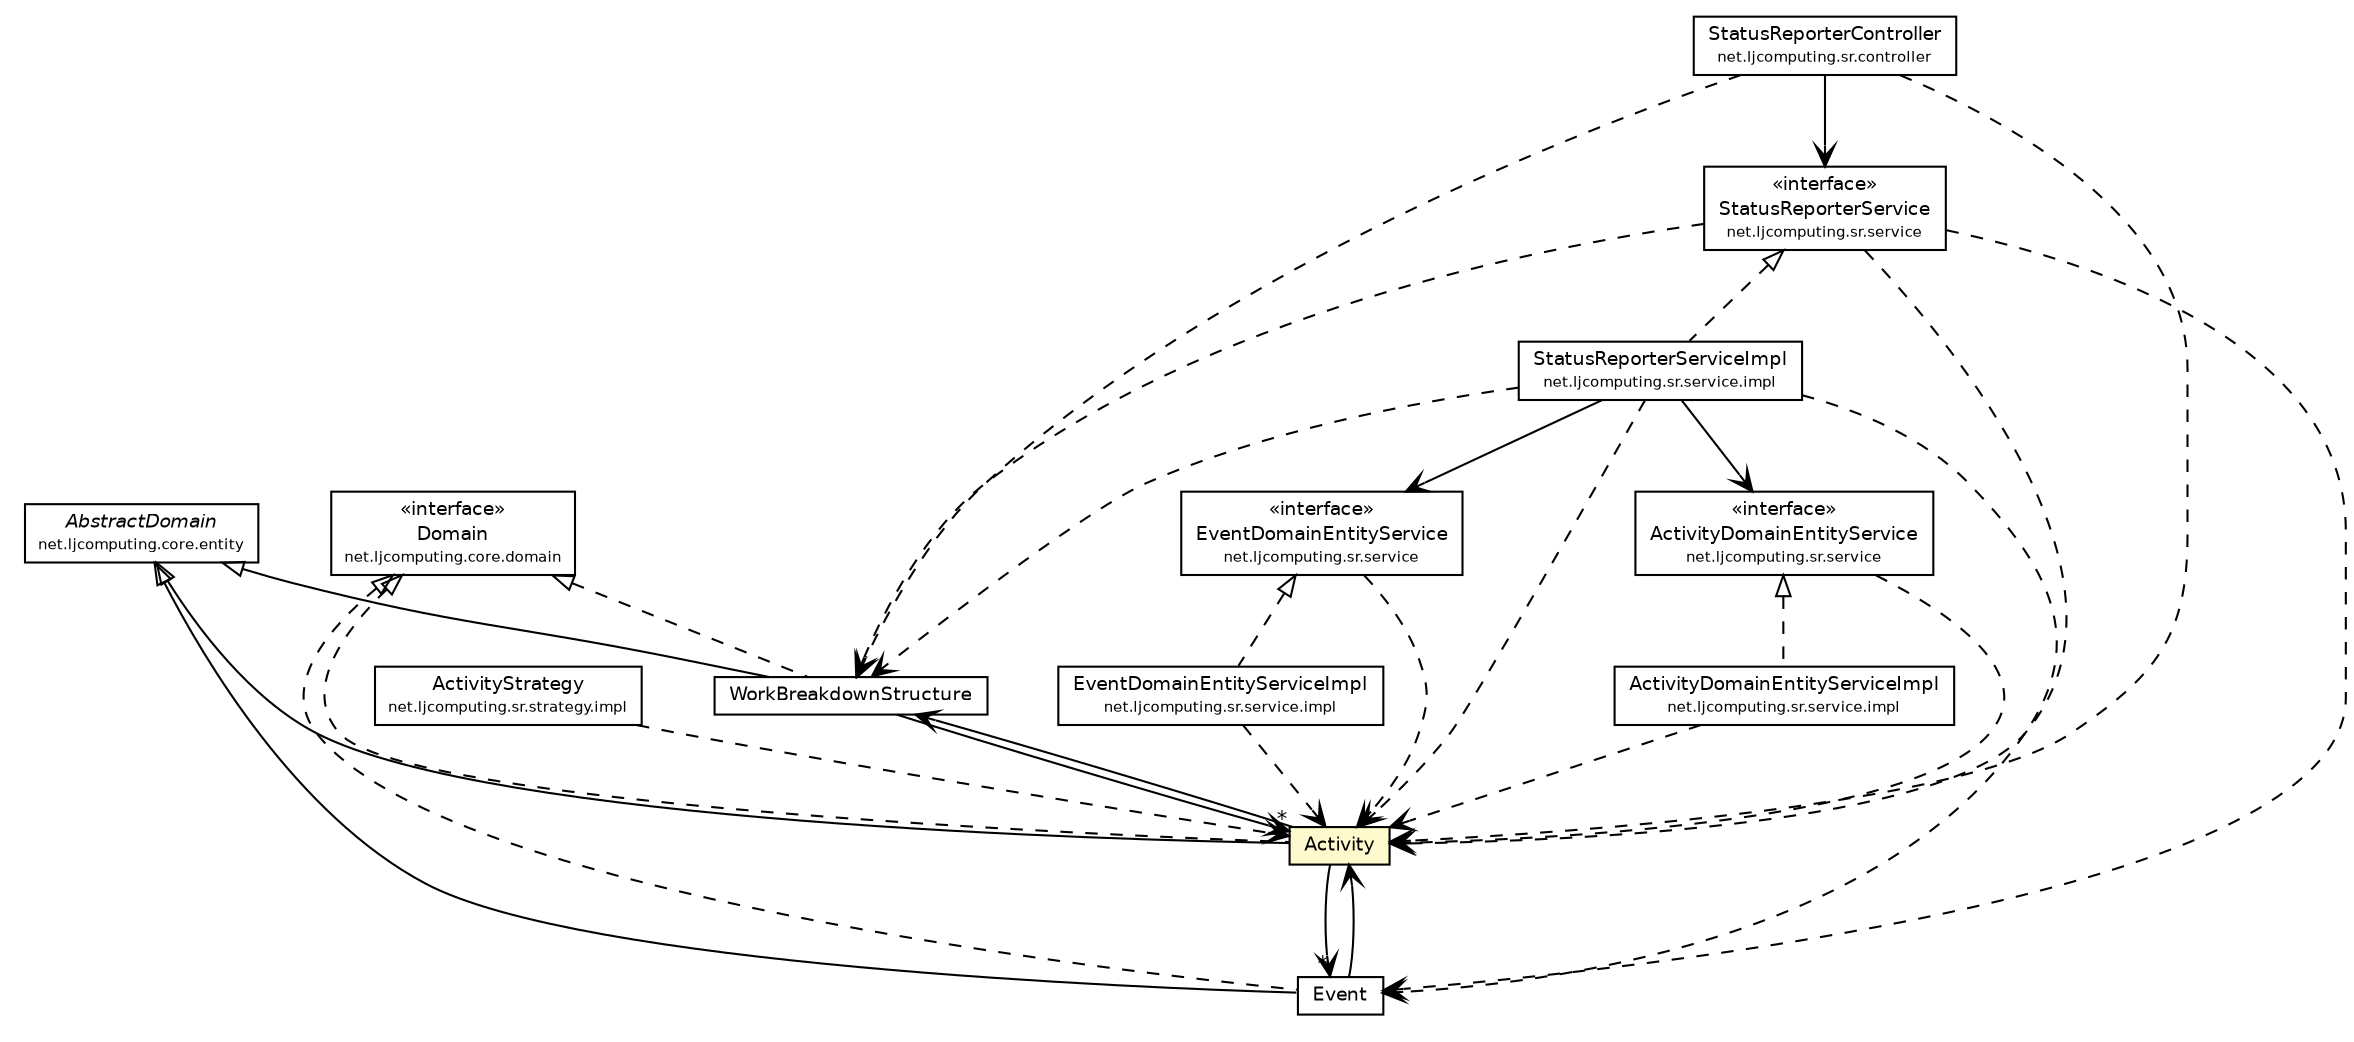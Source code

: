 #!/usr/local/bin/dot
#
# Class diagram 
# Generated by UMLGraph version R5_6 (http://www.umlgraph.org/)
#

digraph G {
	edge [fontname="Helvetica",fontsize=10,labelfontname="Helvetica",labelfontsize=10];
	node [fontname="Helvetica",fontsize=10,shape=plaintext];
	nodesep=0.25;
	ranksep=0.5;
	// net.ljcomputing.core.entity.AbstractDomain
	c1016 [label=<<table title="net.ljcomputing.core.entity.AbstractDomain" border="0" cellborder="1" cellspacing="0" cellpadding="2" port="p" href="../../core/entity/AbstractDomain.html">
		<tr><td><table border="0" cellspacing="0" cellpadding="1">
<tr><td align="center" balign="center"><font face="Helvetica-Oblique"> AbstractDomain </font></td></tr>
<tr><td align="center" balign="center"><font point-size="7.0"> net.ljcomputing.core.entity </font></td></tr>
		</table></td></tr>
		</table>>, URL="../../core/entity/AbstractDomain.html", fontname="Helvetica", fontcolor="black", fontsize=9.0];
	// net.ljcomputing.core.domain.Domain
	c1023 [label=<<table title="net.ljcomputing.core.domain.Domain" border="0" cellborder="1" cellspacing="0" cellpadding="2" port="p" href="../../core/domain/Domain.html">
		<tr><td><table border="0" cellspacing="0" cellpadding="1">
<tr><td align="center" balign="center"> &#171;interface&#187; </td></tr>
<tr><td align="center" balign="center"> Domain </td></tr>
<tr><td align="center" balign="center"><font point-size="7.0"> net.ljcomputing.core.domain </font></td></tr>
		</table></td></tr>
		</table>>, URL="../../core/domain/Domain.html", fontname="Helvetica", fontcolor="black", fontsize=9.0];
	// net.ljcomputing.sr.strategy.impl.ActivityStrategy
	c1031 [label=<<table title="net.ljcomputing.sr.strategy.impl.ActivityStrategy" border="0" cellborder="1" cellspacing="0" cellpadding="2" port="p" href="../strategy/impl/ActivityStrategy.html">
		<tr><td><table border="0" cellspacing="0" cellpadding="1">
<tr><td align="center" balign="center"> ActivityStrategy </td></tr>
<tr><td align="center" balign="center"><font point-size="7.0"> net.ljcomputing.sr.strategy.impl </font></td></tr>
		</table></td></tr>
		</table>>, URL="../strategy/impl/ActivityStrategy.html", fontname="Helvetica", fontcolor="black", fontsize=9.0];
	// net.ljcomputing.sr.domain.WorkBreakdownStructure
	c1037 [label=<<table title="net.ljcomputing.sr.domain.WorkBreakdownStructure" border="0" cellborder="1" cellspacing="0" cellpadding="2" port="p" href="./WorkBreakdownStructure.html">
		<tr><td><table border="0" cellspacing="0" cellpadding="1">
<tr><td align="center" balign="center"> WorkBreakdownStructure </td></tr>
		</table></td></tr>
		</table>>, URL="./WorkBreakdownStructure.html", fontname="Helvetica", fontcolor="black", fontsize=9.0];
	// net.ljcomputing.sr.domain.Event
	c1038 [label=<<table title="net.ljcomputing.sr.domain.Event" border="0" cellborder="1" cellspacing="0" cellpadding="2" port="p" href="./Event.html">
		<tr><td><table border="0" cellspacing="0" cellpadding="1">
<tr><td align="center" balign="center"> Event </td></tr>
		</table></td></tr>
		</table>>, URL="./Event.html", fontname="Helvetica", fontcolor="black", fontsize=9.0];
	// net.ljcomputing.sr.domain.Activity
	c1039 [label=<<table title="net.ljcomputing.sr.domain.Activity" border="0" cellborder="1" cellspacing="0" cellpadding="2" port="p" bgcolor="lemonChiffon" href="./Activity.html">
		<tr><td><table border="0" cellspacing="0" cellpadding="1">
<tr><td align="center" balign="center"> Activity </td></tr>
		</table></td></tr>
		</table>>, URL="./Activity.html", fontname="Helvetica", fontcolor="black", fontsize=9.0];
	// net.ljcomputing.sr.service.impl.EventDomainEntityServiceImpl
	c1041 [label=<<table title="net.ljcomputing.sr.service.impl.EventDomainEntityServiceImpl" border="0" cellborder="1" cellspacing="0" cellpadding="2" port="p" href="../service/impl/EventDomainEntityServiceImpl.html">
		<tr><td><table border="0" cellspacing="0" cellpadding="1">
<tr><td align="center" balign="center"> EventDomainEntityServiceImpl </td></tr>
<tr><td align="center" balign="center"><font point-size="7.0"> net.ljcomputing.sr.service.impl </font></td></tr>
		</table></td></tr>
		</table>>, URL="../service/impl/EventDomainEntityServiceImpl.html", fontname="Helvetica", fontcolor="black", fontsize=9.0];
	// net.ljcomputing.sr.service.impl.StatusReporterServiceImpl
	c1042 [label=<<table title="net.ljcomputing.sr.service.impl.StatusReporterServiceImpl" border="0" cellborder="1" cellspacing="0" cellpadding="2" port="p" href="../service/impl/StatusReporterServiceImpl.html">
		<tr><td><table border="0" cellspacing="0" cellpadding="1">
<tr><td align="center" balign="center"> StatusReporterServiceImpl </td></tr>
<tr><td align="center" balign="center"><font point-size="7.0"> net.ljcomputing.sr.service.impl </font></td></tr>
		</table></td></tr>
		</table>>, URL="../service/impl/StatusReporterServiceImpl.html", fontname="Helvetica", fontcolor="black", fontsize=9.0];
	// net.ljcomputing.sr.service.impl.ActivityDomainEntityServiceImpl
	c1043 [label=<<table title="net.ljcomputing.sr.service.impl.ActivityDomainEntityServiceImpl" border="0" cellborder="1" cellspacing="0" cellpadding="2" port="p" href="../service/impl/ActivityDomainEntityServiceImpl.html">
		<tr><td><table border="0" cellspacing="0" cellpadding="1">
<tr><td align="center" balign="center"> ActivityDomainEntityServiceImpl </td></tr>
<tr><td align="center" balign="center"><font point-size="7.0"> net.ljcomputing.sr.service.impl </font></td></tr>
		</table></td></tr>
		</table>>, URL="../service/impl/ActivityDomainEntityServiceImpl.html", fontname="Helvetica", fontcolor="black", fontsize=9.0];
	// net.ljcomputing.sr.service.ActivityDomainEntityService
	c1044 [label=<<table title="net.ljcomputing.sr.service.ActivityDomainEntityService" border="0" cellborder="1" cellspacing="0" cellpadding="2" port="p" href="../service/ActivityDomainEntityService.html">
		<tr><td><table border="0" cellspacing="0" cellpadding="1">
<tr><td align="center" balign="center"> &#171;interface&#187; </td></tr>
<tr><td align="center" balign="center"> ActivityDomainEntityService </td></tr>
<tr><td align="center" balign="center"><font point-size="7.0"> net.ljcomputing.sr.service </font></td></tr>
		</table></td></tr>
		</table>>, URL="../service/ActivityDomainEntityService.html", fontname="Helvetica", fontcolor="black", fontsize=9.0];
	// net.ljcomputing.sr.service.EventDomainEntityService
	c1045 [label=<<table title="net.ljcomputing.sr.service.EventDomainEntityService" border="0" cellborder="1" cellspacing="0" cellpadding="2" port="p" href="../service/EventDomainEntityService.html">
		<tr><td><table border="0" cellspacing="0" cellpadding="1">
<tr><td align="center" balign="center"> &#171;interface&#187; </td></tr>
<tr><td align="center" balign="center"> EventDomainEntityService </td></tr>
<tr><td align="center" balign="center"><font point-size="7.0"> net.ljcomputing.sr.service </font></td></tr>
		</table></td></tr>
		</table>>, URL="../service/EventDomainEntityService.html", fontname="Helvetica", fontcolor="black", fontsize=9.0];
	// net.ljcomputing.sr.service.StatusReporterService
	c1047 [label=<<table title="net.ljcomputing.sr.service.StatusReporterService" border="0" cellborder="1" cellspacing="0" cellpadding="2" port="p" href="../service/StatusReporterService.html">
		<tr><td><table border="0" cellspacing="0" cellpadding="1">
<tr><td align="center" balign="center"> &#171;interface&#187; </td></tr>
<tr><td align="center" balign="center"> StatusReporterService </td></tr>
<tr><td align="center" balign="center"><font point-size="7.0"> net.ljcomputing.sr.service </font></td></tr>
		</table></td></tr>
		</table>>, URL="../service/StatusReporterService.html", fontname="Helvetica", fontcolor="black", fontsize=9.0];
	// net.ljcomputing.sr.controller.StatusReporterController
	c1053 [label=<<table title="net.ljcomputing.sr.controller.StatusReporterController" border="0" cellborder="1" cellspacing="0" cellpadding="2" port="p" href="../controller/StatusReporterController.html">
		<tr><td><table border="0" cellspacing="0" cellpadding="1">
<tr><td align="center" balign="center"> StatusReporterController </td></tr>
<tr><td align="center" balign="center"><font point-size="7.0"> net.ljcomputing.sr.controller </font></td></tr>
		</table></td></tr>
		</table>>, URL="../controller/StatusReporterController.html", fontname="Helvetica", fontcolor="black", fontsize=9.0];
	//net.ljcomputing.sr.domain.WorkBreakdownStructure extends net.ljcomputing.core.entity.AbstractDomain
	c1016:p -> c1037:p [dir=back,arrowtail=empty];
	//net.ljcomputing.sr.domain.WorkBreakdownStructure implements net.ljcomputing.core.domain.Domain
	c1023:p -> c1037:p [dir=back,arrowtail=empty,style=dashed];
	//net.ljcomputing.sr.domain.Event extends net.ljcomputing.core.entity.AbstractDomain
	c1016:p -> c1038:p [dir=back,arrowtail=empty];
	//net.ljcomputing.sr.domain.Event implements net.ljcomputing.core.domain.Domain
	c1023:p -> c1038:p [dir=back,arrowtail=empty,style=dashed];
	//net.ljcomputing.sr.domain.Activity extends net.ljcomputing.core.entity.AbstractDomain
	c1016:p -> c1039:p [dir=back,arrowtail=empty];
	//net.ljcomputing.sr.domain.Activity implements net.ljcomputing.core.domain.Domain
	c1023:p -> c1039:p [dir=back,arrowtail=empty,style=dashed];
	//net.ljcomputing.sr.service.impl.EventDomainEntityServiceImpl implements net.ljcomputing.sr.service.EventDomainEntityService
	c1045:p -> c1041:p [dir=back,arrowtail=empty,style=dashed];
	//net.ljcomputing.sr.service.impl.StatusReporterServiceImpl implements net.ljcomputing.sr.service.StatusReporterService
	c1047:p -> c1042:p [dir=back,arrowtail=empty,style=dashed];
	//net.ljcomputing.sr.service.impl.ActivityDomainEntityServiceImpl implements net.ljcomputing.sr.service.ActivityDomainEntityService
	c1044:p -> c1043:p [dir=back,arrowtail=empty,style=dashed];
	// net.ljcomputing.sr.domain.WorkBreakdownStructure NAVASSOC net.ljcomputing.sr.domain.Activity
	c1037:p -> c1039:p [taillabel="", label="", headlabel="*", fontname="Helvetica", fontcolor="black", fontsize=10.0, color="black", arrowhead=open];
	// net.ljcomputing.sr.domain.Event NAVASSOC net.ljcomputing.sr.domain.Activity
	c1038:p -> c1039:p [taillabel="", label="", headlabel="", fontname="Helvetica", fontcolor="black", fontsize=10.0, color="black", arrowhead=open];
	// net.ljcomputing.sr.domain.Activity NAVASSOC net.ljcomputing.sr.domain.WorkBreakdownStructure
	c1039:p -> c1037:p [taillabel="", label="", headlabel="", fontname="Helvetica", fontcolor="black", fontsize=10.0, color="black", arrowhead=open];
	// net.ljcomputing.sr.domain.Activity NAVASSOC net.ljcomputing.sr.domain.Event
	c1039:p -> c1038:p [taillabel="", label="", headlabel="*", fontname="Helvetica", fontcolor="black", fontsize=10.0, color="black", arrowhead=open];
	// net.ljcomputing.sr.service.impl.StatusReporterServiceImpl NAVASSOC net.ljcomputing.sr.service.ActivityDomainEntityService
	c1042:p -> c1044:p [taillabel="", label="", headlabel="", fontname="Helvetica", fontcolor="black", fontsize=10.0, color="black", arrowhead=open];
	// net.ljcomputing.sr.service.impl.StatusReporterServiceImpl NAVASSOC net.ljcomputing.sr.service.EventDomainEntityService
	c1042:p -> c1045:p [taillabel="", label="", headlabel="", fontname="Helvetica", fontcolor="black", fontsize=10.0, color="black", arrowhead=open];
	// net.ljcomputing.sr.controller.StatusReporterController NAVASSOC net.ljcomputing.sr.service.StatusReporterService
	c1053:p -> c1047:p [taillabel="", label="", headlabel="", fontname="Helvetica", fontcolor="black", fontsize=10.0, color="black", arrowhead=open];
	// net.ljcomputing.sr.strategy.impl.ActivityStrategy DEPEND net.ljcomputing.sr.domain.Activity
	c1031:p -> c1039:p [taillabel="", label="", headlabel="", fontname="Helvetica", fontcolor="black", fontsize=10.0, color="black", arrowhead=open, style=dashed];
	// net.ljcomputing.sr.service.impl.EventDomainEntityServiceImpl DEPEND net.ljcomputing.sr.domain.Activity
	c1041:p -> c1039:p [taillabel="", label="", headlabel="", fontname="Helvetica", fontcolor="black", fontsize=10.0, color="black", arrowhead=open, style=dashed];
	// net.ljcomputing.sr.service.impl.StatusReporterServiceImpl DEPEND net.ljcomputing.sr.domain.Event
	c1042:p -> c1038:p [taillabel="", label="", headlabel="", fontname="Helvetica", fontcolor="black", fontsize=10.0, color="black", arrowhead=open, style=dashed];
	// net.ljcomputing.sr.service.impl.StatusReporterServiceImpl DEPEND net.ljcomputing.sr.domain.WorkBreakdownStructure
	c1042:p -> c1037:p [taillabel="", label="", headlabel="", fontname="Helvetica", fontcolor="black", fontsize=10.0, color="black", arrowhead=open, style=dashed];
	// net.ljcomputing.sr.service.impl.StatusReporterServiceImpl DEPEND net.ljcomputing.sr.domain.Activity
	c1042:p -> c1039:p [taillabel="", label="", headlabel="", fontname="Helvetica", fontcolor="black", fontsize=10.0, color="black", arrowhead=open, style=dashed];
	// net.ljcomputing.sr.service.impl.ActivityDomainEntityServiceImpl DEPEND net.ljcomputing.sr.domain.Activity
	c1043:p -> c1039:p [taillabel="", label="", headlabel="", fontname="Helvetica", fontcolor="black", fontsize=10.0, color="black", arrowhead=open, style=dashed];
	// net.ljcomputing.sr.service.ActivityDomainEntityService DEPEND net.ljcomputing.sr.domain.Activity
	c1044:p -> c1039:p [taillabel="", label="", headlabel="", fontname="Helvetica", fontcolor="black", fontsize=10.0, color="black", arrowhead=open, style=dashed];
	// net.ljcomputing.sr.service.EventDomainEntityService DEPEND net.ljcomputing.sr.domain.Activity
	c1045:p -> c1039:p [taillabel="", label="", headlabel="", fontname="Helvetica", fontcolor="black", fontsize=10.0, color="black", arrowhead=open, style=dashed];
	// net.ljcomputing.sr.service.StatusReporterService DEPEND net.ljcomputing.sr.domain.Event
	c1047:p -> c1038:p [taillabel="", label="", headlabel="", fontname="Helvetica", fontcolor="black", fontsize=10.0, color="black", arrowhead=open, style=dashed];
	// net.ljcomputing.sr.service.StatusReporterService DEPEND net.ljcomputing.sr.domain.WorkBreakdownStructure
	c1047:p -> c1037:p [taillabel="", label="", headlabel="", fontname="Helvetica", fontcolor="black", fontsize=10.0, color="black", arrowhead=open, style=dashed];
	// net.ljcomputing.sr.service.StatusReporterService DEPEND net.ljcomputing.sr.domain.Activity
	c1047:p -> c1039:p [taillabel="", label="", headlabel="", fontname="Helvetica", fontcolor="black", fontsize=10.0, color="black", arrowhead=open, style=dashed];
	// net.ljcomputing.sr.controller.StatusReporterController DEPEND net.ljcomputing.sr.domain.WorkBreakdownStructure
	c1053:p -> c1037:p [taillabel="", label="", headlabel="", fontname="Helvetica", fontcolor="black", fontsize=10.0, color="black", arrowhead=open, style=dashed];
	// net.ljcomputing.sr.controller.StatusReporterController DEPEND net.ljcomputing.sr.domain.Activity
	c1053:p -> c1039:p [taillabel="", label="", headlabel="", fontname="Helvetica", fontcolor="black", fontsize=10.0, color="black", arrowhead=open, style=dashed];
}

